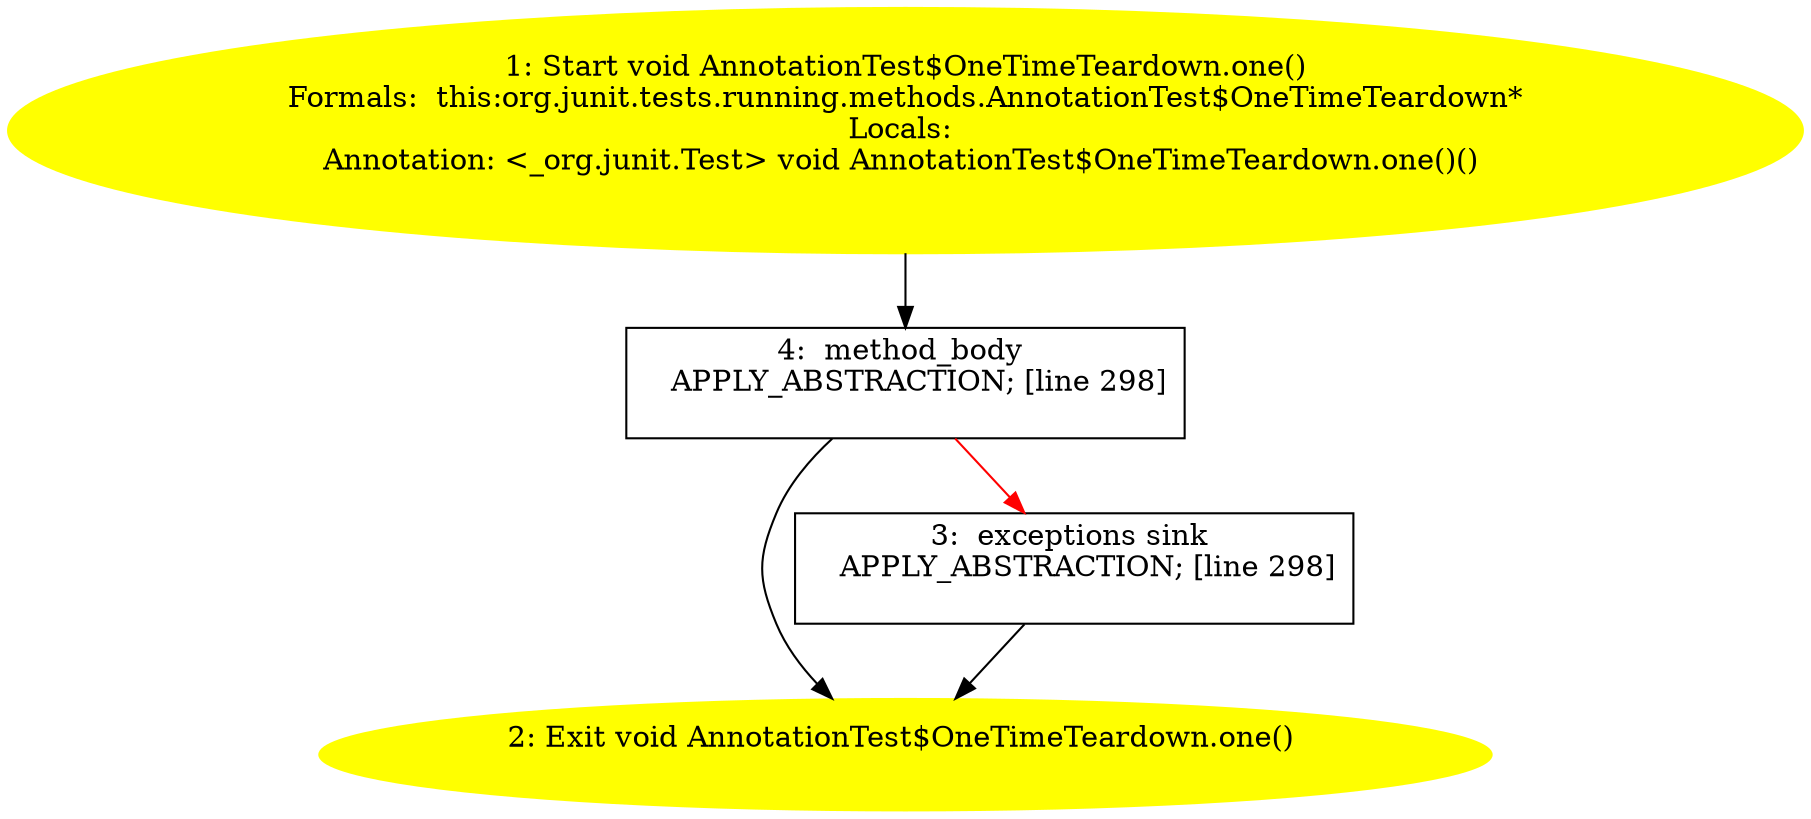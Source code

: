 /* @generated */
digraph cfg {
"org.junit.tests.running.methods.AnnotationTest$OneTimeTeardown.one():void.b37310d9bc07ae7ad816a73cc40e2815_1" [label="1: Start void AnnotationTest$OneTimeTeardown.one()\nFormals:  this:org.junit.tests.running.methods.AnnotationTest$OneTimeTeardown*\nLocals: \nAnnotation: <_org.junit.Test> void AnnotationTest$OneTimeTeardown.one()() \n  " color=yellow style=filled]
	

	 "org.junit.tests.running.methods.AnnotationTest$OneTimeTeardown.one():void.b37310d9bc07ae7ad816a73cc40e2815_1" -> "org.junit.tests.running.methods.AnnotationTest$OneTimeTeardown.one():void.b37310d9bc07ae7ad816a73cc40e2815_4" ;
"org.junit.tests.running.methods.AnnotationTest$OneTimeTeardown.one():void.b37310d9bc07ae7ad816a73cc40e2815_2" [label="2: Exit void AnnotationTest$OneTimeTeardown.one() \n  " color=yellow style=filled]
	

"org.junit.tests.running.methods.AnnotationTest$OneTimeTeardown.one():void.b37310d9bc07ae7ad816a73cc40e2815_3" [label="3:  exceptions sink \n   APPLY_ABSTRACTION; [line 298]\n " shape="box"]
	

	 "org.junit.tests.running.methods.AnnotationTest$OneTimeTeardown.one():void.b37310d9bc07ae7ad816a73cc40e2815_3" -> "org.junit.tests.running.methods.AnnotationTest$OneTimeTeardown.one():void.b37310d9bc07ae7ad816a73cc40e2815_2" ;
"org.junit.tests.running.methods.AnnotationTest$OneTimeTeardown.one():void.b37310d9bc07ae7ad816a73cc40e2815_4" [label="4:  method_body \n   APPLY_ABSTRACTION; [line 298]\n " shape="box"]
	

	 "org.junit.tests.running.methods.AnnotationTest$OneTimeTeardown.one():void.b37310d9bc07ae7ad816a73cc40e2815_4" -> "org.junit.tests.running.methods.AnnotationTest$OneTimeTeardown.one():void.b37310d9bc07ae7ad816a73cc40e2815_2" ;
	 "org.junit.tests.running.methods.AnnotationTest$OneTimeTeardown.one():void.b37310d9bc07ae7ad816a73cc40e2815_4" -> "org.junit.tests.running.methods.AnnotationTest$OneTimeTeardown.one():void.b37310d9bc07ae7ad816a73cc40e2815_3" [color="red" ];
}
